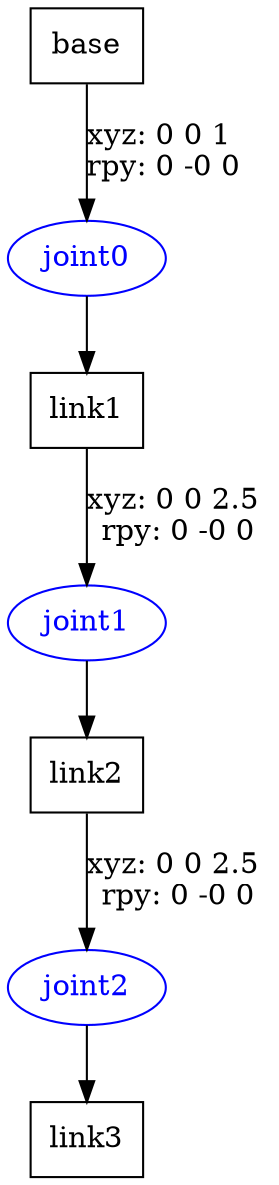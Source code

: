 digraph G {
node [shape=box];
"base" [label="base"];
"link1" [label="link1"];
"link2" [label="link2"];
"link3" [label="link3"];
node [shape=ellipse, color=blue, fontcolor=blue];
"base" -> "joint0" [label="xyz: 0 0 1 \nrpy: 0 -0 0"]
"joint0" -> "link1"
"link1" -> "joint1" [label="xyz: 0 0 2.5 \nrpy: 0 -0 0"]
"joint1" -> "link2"
"link2" -> "joint2" [label="xyz: 0 0 2.5 \nrpy: 0 -0 0"]
"joint2" -> "link3"
}
